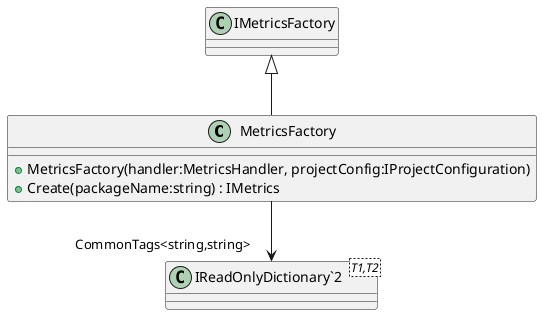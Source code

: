 @startuml
class MetricsFactory {
    + MetricsFactory(handler:MetricsHandler, projectConfig:IProjectConfiguration)
    + Create(packageName:string) : IMetrics
}
class "IReadOnlyDictionary`2"<T1,T2> {
}
IMetricsFactory <|-- MetricsFactory
MetricsFactory --> "CommonTags<string,string>" "IReadOnlyDictionary`2"
@enduml
